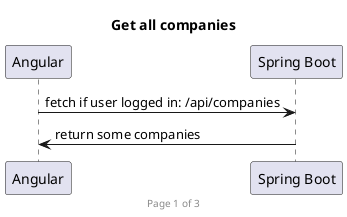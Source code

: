 @startuml

footer Page 1 of 3

title Get all companies
Angular -> "Spring Boot": fetch if user logged in: /api/companies
"Spring Boot" -> Angular: return some companies
@enduml
